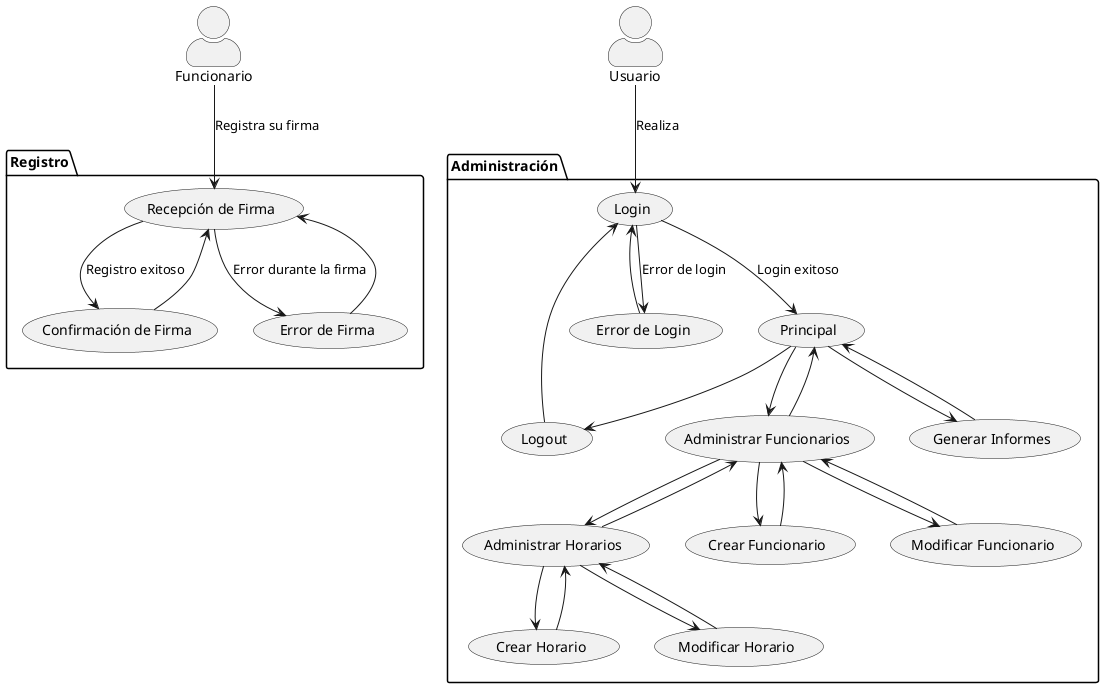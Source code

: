 @startuml RelojIFD-CasosDeUso
    skinparam actorStyle awesome


    :Funcionario: as funcionario
    :Usuario: as usuario
    
    package Registro{
        (Recepción de Firma) as firmas
        (Confirmación de Firma) as confirmarFirma
        (Error de Firma) as errFirma
    }
    
    package Administración{
        (Login) as login
        (Error de Login) as errLogin
        (Principal) as principal
        (Administrar Funcionarios) as adminFuncionarios
        (Administrar Horarios) as adminHorarios
        (Generar Informes) as genInformes
        (Logout) as logout
        (Crear Funcionario) as crearFuncionario
        (Modificar Funcionario) as modFuncionario
        (Crear Horario) as crearHorario
        (Modificar Horario) as modHorario
    }
    
    
    funcionario --> firmas:Registra su firma
    
    firmas --> confirmarFirma:Registro exitoso
    confirmarFirma --> firmas

    firmas --> errFirma:Error durante la firma
    errFirma --> firmas

    usuario --> login: Realiza
    login --> errLogin: Error de login
    errLogin --> login
    login --> principal: Login exitoso
    principal --> adminFuncionarios
    adminFuncionarios --> principal
    adminFuncionarios --> adminHorarios
    adminHorarios --> adminFuncionarios
    principal --> genInformes
    genInformes --> principal
    principal --> logout
    logout --> login
    adminFuncionarios --> modFuncionario
    modFuncionario --> adminFuncionarios
    adminFuncionarios --> crearFuncionario
    crearFuncionario --> adminFuncionarios
    adminHorarios --> crearHorario
    crearHorario --> adminHorarios
    adminHorarios --> modHorario
    modHorario --> adminHorarios

@enduml